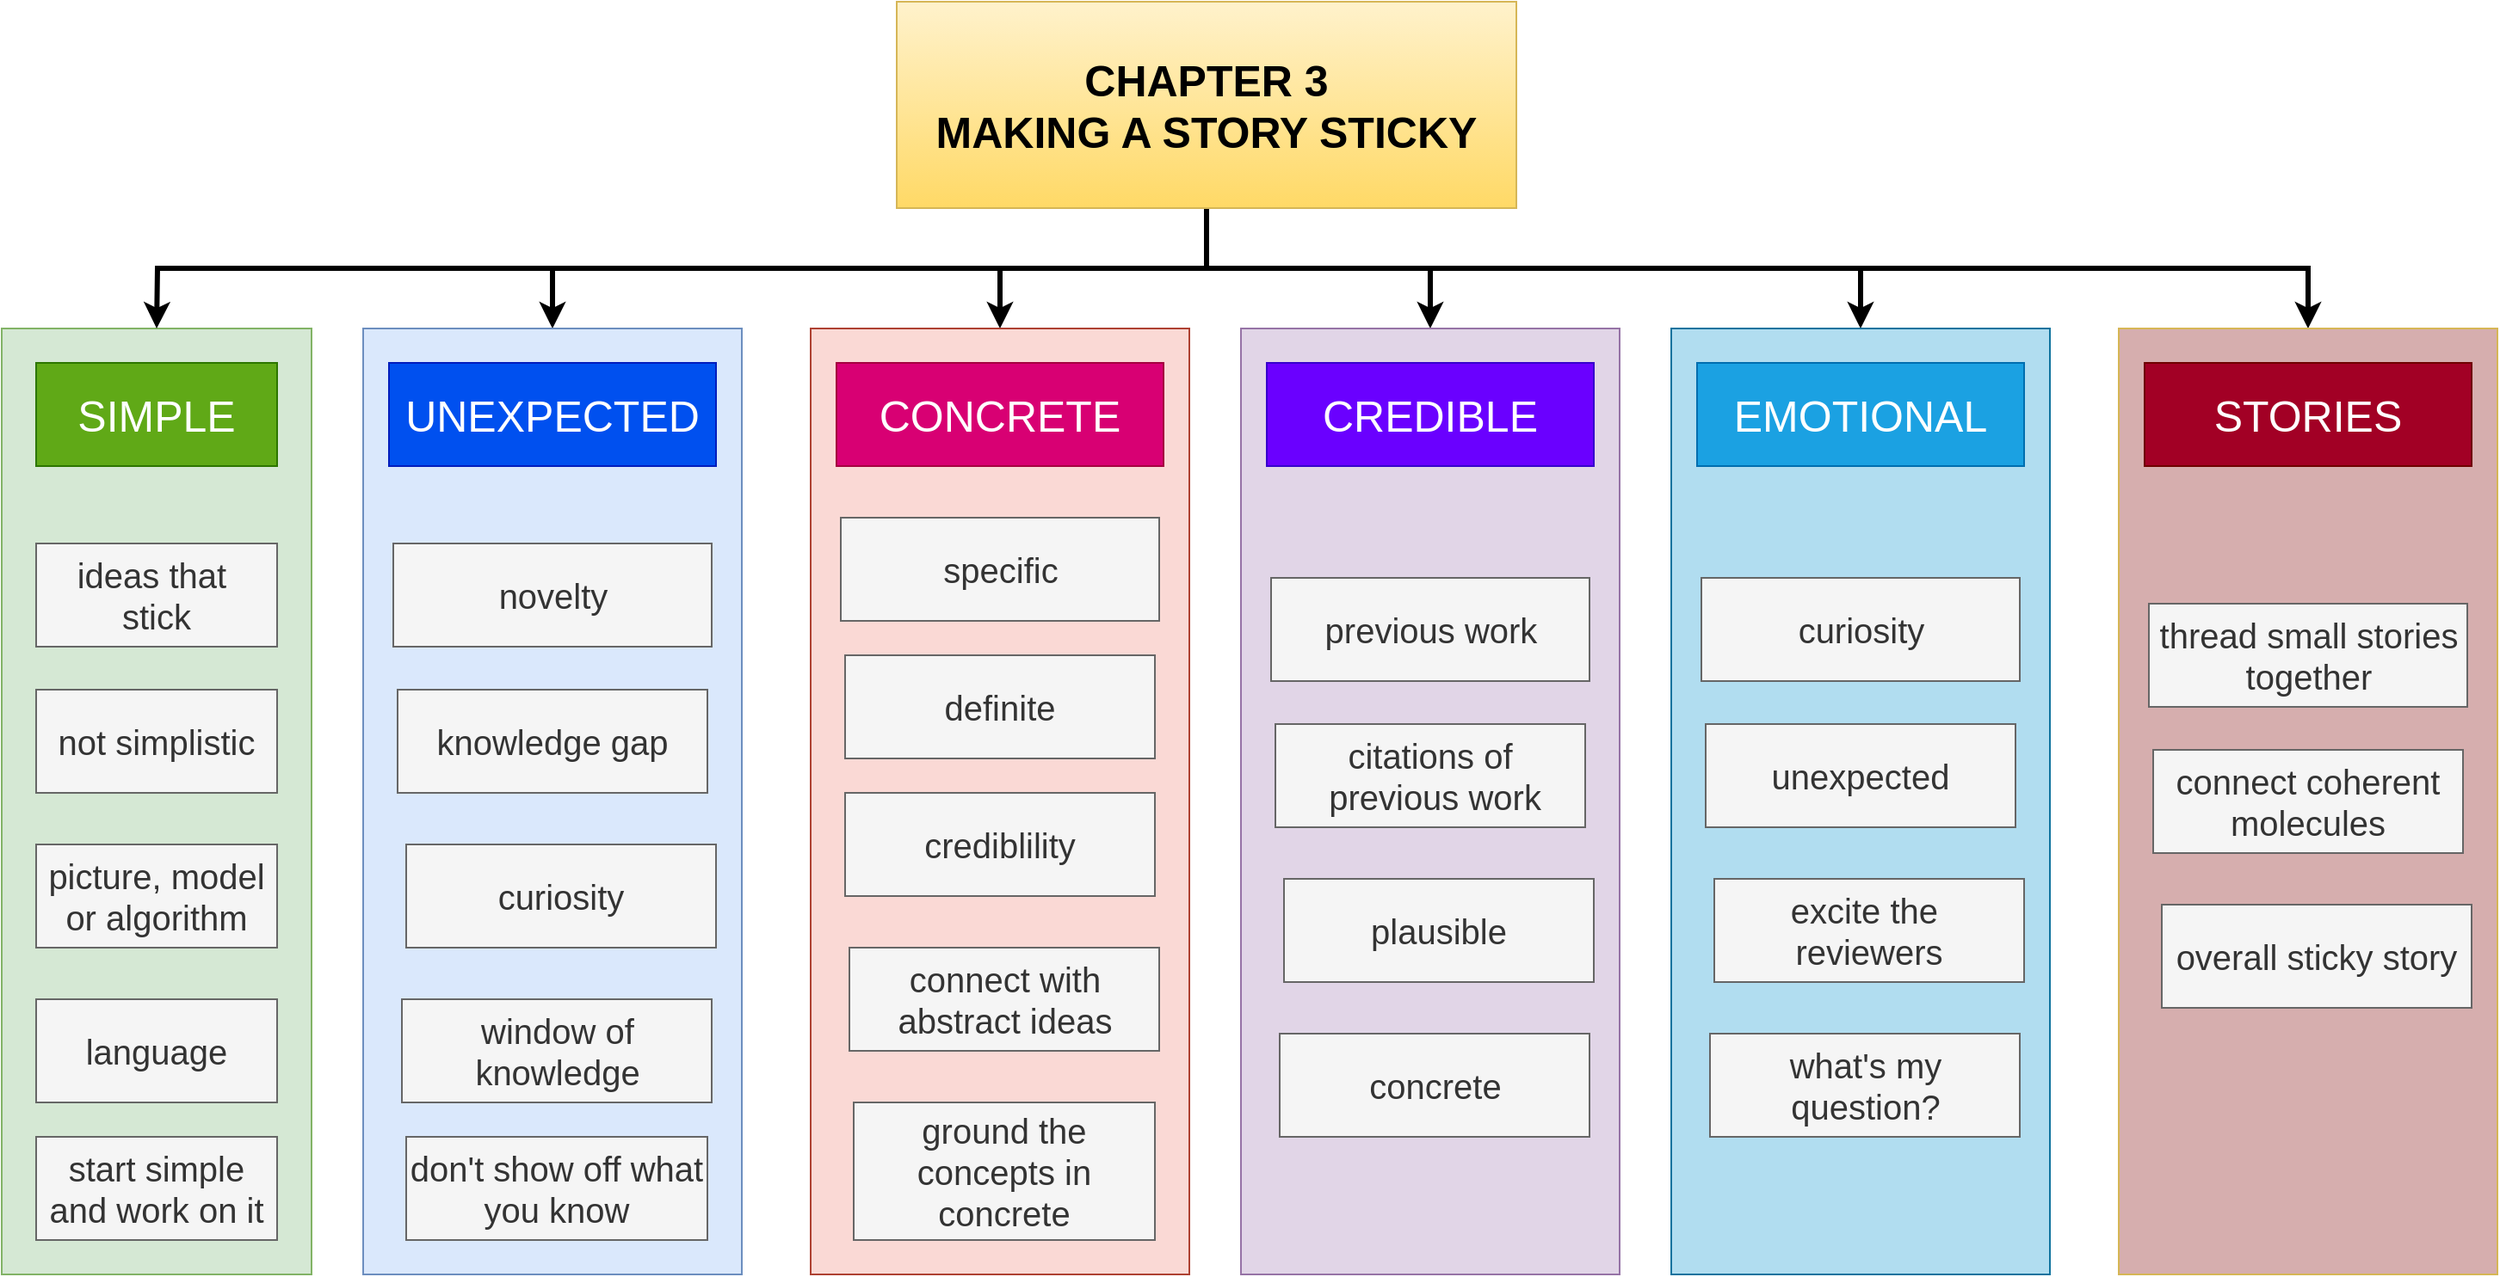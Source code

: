 <mxfile version="24.4.8" type="github">
  <diagram name="Page-1" id="F7W0f6xDWh8SOJDWMnaS">
    <mxGraphModel dx="2787" dy="1009" grid="1" gridSize="10" guides="1" tooltips="1" connect="1" arrows="1" fold="1" page="1" pageScale="1" pageWidth="1100" pageHeight="850" math="0" shadow="0">
      <root>
        <mxCell id="0" />
        <mxCell id="1" parent="0" />
        <mxCell id="rNBWAqqBrENJBmE4Uvwk-25" value="" style="rounded=0;whiteSpace=wrap;html=1;fillColor=#d5e8d4;strokeColor=#82b366;" vertex="1" parent="1">
          <mxGeometry x="-80" y="240" width="180" height="550" as="geometry" />
        </mxCell>
        <mxCell id="rNBWAqqBrENJBmE4Uvwk-8" style="edgeStyle=orthogonalEdgeStyle;rounded=0;orthogonalLoop=1;jettySize=auto;html=1;exitX=0.5;exitY=1;exitDx=0;exitDy=0;strokeWidth=3;" edge="1" parent="1" source="rNBWAqqBrENJBmE4Uvwk-1">
          <mxGeometry relative="1" as="geometry">
            <mxPoint x="10" y="240" as="targetPoint" />
          </mxGeometry>
        </mxCell>
        <mxCell id="rNBWAqqBrENJBmE4Uvwk-33" style="edgeStyle=orthogonalEdgeStyle;rounded=0;orthogonalLoop=1;jettySize=auto;html=1;exitX=0.5;exitY=1;exitDx=0;exitDy=0;entryX=0.5;entryY=0;entryDx=0;entryDy=0;strokeWidth=3;" edge="1" parent="1" source="rNBWAqqBrENJBmE4Uvwk-1" target="rNBWAqqBrENJBmE4Uvwk-26">
          <mxGeometry relative="1" as="geometry">
            <Array as="points">
              <mxPoint x="620" y="205" />
              <mxPoint x="240" y="205" />
            </Array>
          </mxGeometry>
        </mxCell>
        <mxCell id="rNBWAqqBrENJBmE4Uvwk-64" style="edgeStyle=orthogonalEdgeStyle;rounded=0;orthogonalLoop=1;jettySize=auto;html=1;exitX=0.5;exitY=1;exitDx=0;exitDy=0;entryX=0.5;entryY=0;entryDx=0;entryDy=0;strokeWidth=3;" edge="1" parent="1" source="rNBWAqqBrENJBmE4Uvwk-1" target="rNBWAqqBrENJBmE4Uvwk-36">
          <mxGeometry relative="1" as="geometry" />
        </mxCell>
        <mxCell id="rNBWAqqBrENJBmE4Uvwk-65" style="edgeStyle=orthogonalEdgeStyle;rounded=0;orthogonalLoop=1;jettySize=auto;html=1;exitX=0.5;exitY=1;exitDx=0;exitDy=0;entryX=0.5;entryY=0;entryDx=0;entryDy=0;strokeWidth=3;" edge="1" parent="1" source="rNBWAqqBrENJBmE4Uvwk-1" target="rNBWAqqBrENJBmE4Uvwk-43">
          <mxGeometry relative="1" as="geometry" />
        </mxCell>
        <mxCell id="rNBWAqqBrENJBmE4Uvwk-66" style="edgeStyle=orthogonalEdgeStyle;rounded=0;orthogonalLoop=1;jettySize=auto;html=1;exitX=0.5;exitY=1;exitDx=0;exitDy=0;entryX=0.5;entryY=0;entryDx=0;entryDy=0;strokeWidth=3;" edge="1" parent="1" source="rNBWAqqBrENJBmE4Uvwk-1" target="rNBWAqqBrENJBmE4Uvwk-50">
          <mxGeometry relative="1" as="geometry" />
        </mxCell>
        <mxCell id="rNBWAqqBrENJBmE4Uvwk-67" style="edgeStyle=orthogonalEdgeStyle;rounded=0;orthogonalLoop=1;jettySize=auto;html=1;exitX=0.5;exitY=1;exitDx=0;exitDy=0;entryX=0.5;entryY=0;entryDx=0;entryDy=0;strokeWidth=3;" edge="1" parent="1" source="rNBWAqqBrENJBmE4Uvwk-1" target="rNBWAqqBrENJBmE4Uvwk-57">
          <mxGeometry relative="1" as="geometry" />
        </mxCell>
        <mxCell id="rNBWAqqBrENJBmE4Uvwk-1" value="CHAPTER 3&lt;div style=&quot;font-size: 25px;&quot;&gt;MAKING A STORY STICKY&lt;/div&gt;" style="rounded=0;whiteSpace=wrap;html=1;fillColor=#fff2cc;fontSize=25;strokeColor=#d6b656;fontStyle=1;gradientColor=#ffd966;fontColor=#000000;" vertex="1" parent="1">
          <mxGeometry x="440" y="50" width="360" height="120" as="geometry" />
        </mxCell>
        <mxCell id="rNBWAqqBrENJBmE4Uvwk-7" value="SIMPLE" style="rounded=0;whiteSpace=wrap;html=1;fillColor=#60a917;strokeColor=#2D7600;fontSize=25;fontColor=#ffffff;" vertex="1" parent="1">
          <mxGeometry x="-60" y="260" width="140" height="60" as="geometry" />
        </mxCell>
        <mxCell id="rNBWAqqBrENJBmE4Uvwk-21" value="ideas that&amp;nbsp;&lt;div&gt;stick&lt;/div&gt;" style="rounded=0;whiteSpace=wrap;html=1;fillColor=#f5f5f5;strokeColor=#666666;fontSize=20;fontColor=#333333;" vertex="1" parent="1">
          <mxGeometry x="-60" y="365" width="140" height="60" as="geometry" />
        </mxCell>
        <mxCell id="rNBWAqqBrENJBmE4Uvwk-22" value="not simplistic" style="rounded=0;whiteSpace=wrap;html=1;fillColor=#f5f5f5;strokeColor=#666666;fontSize=20;fontColor=#333333;" vertex="1" parent="1">
          <mxGeometry x="-60" y="450" width="140" height="60" as="geometry" />
        </mxCell>
        <mxCell id="rNBWAqqBrENJBmE4Uvwk-23" value="picture, model or algorithm" style="rounded=0;whiteSpace=wrap;html=1;fillColor=#f5f5f5;strokeColor=#666666;fontSize=20;fontColor=#333333;" vertex="1" parent="1">
          <mxGeometry x="-60" y="540" width="140" height="60" as="geometry" />
        </mxCell>
        <mxCell id="rNBWAqqBrENJBmE4Uvwk-24" value="language" style="rounded=0;whiteSpace=wrap;html=1;fillColor=#f5f5f5;strokeColor=#666666;fontSize=20;fontColor=#333333;" vertex="1" parent="1">
          <mxGeometry x="-60" y="630" width="140" height="60" as="geometry" />
        </mxCell>
        <mxCell id="rNBWAqqBrENJBmE4Uvwk-26" value="" style="rounded=0;whiteSpace=wrap;html=1;fillColor=#dae8fc;strokeColor=#6c8ebf;" vertex="1" parent="1">
          <mxGeometry x="130" y="240" width="220" height="550" as="geometry" />
        </mxCell>
        <mxCell id="rNBWAqqBrENJBmE4Uvwk-27" value="UNEXPECTED" style="rounded=0;whiteSpace=wrap;html=1;fillColor=#0050ef;strokeColor=#001DBC;fontSize=25;fontColor=#ffffff;" vertex="1" parent="1">
          <mxGeometry x="145" y="260" width="190" height="60" as="geometry" />
        </mxCell>
        <mxCell id="rNBWAqqBrENJBmE4Uvwk-28" value="novelty" style="rounded=0;whiteSpace=wrap;html=1;fillColor=#f5f5f5;strokeColor=#666666;fontSize=20;fontColor=#333333;" vertex="1" parent="1">
          <mxGeometry x="147.5" y="365" width="185" height="60" as="geometry" />
        </mxCell>
        <mxCell id="rNBWAqqBrENJBmE4Uvwk-29" value="knowledge gap" style="rounded=0;whiteSpace=wrap;html=1;fillColor=#f5f5f5;strokeColor=#666666;fontSize=20;fontColor=#333333;" vertex="1" parent="1">
          <mxGeometry x="150" y="450" width="180" height="60" as="geometry" />
        </mxCell>
        <mxCell id="rNBWAqqBrENJBmE4Uvwk-30" value="curiosity" style="rounded=0;whiteSpace=wrap;html=1;fillColor=#f5f5f5;strokeColor=#666666;fontSize=20;fontColor=#333333;" vertex="1" parent="1">
          <mxGeometry x="155" y="540" width="180" height="60" as="geometry" />
        </mxCell>
        <mxCell id="rNBWAqqBrENJBmE4Uvwk-31" value="window of knowledge" style="rounded=0;whiteSpace=wrap;html=1;fillColor=#f5f5f5;strokeColor=#666666;fontSize=20;fontColor=#333333;" vertex="1" parent="1">
          <mxGeometry x="152.5" y="630" width="180" height="60" as="geometry" />
        </mxCell>
        <mxCell id="rNBWAqqBrENJBmE4Uvwk-34" value="start simple and work on it" style="rounded=0;whiteSpace=wrap;html=1;fillColor=#f5f5f5;strokeColor=#666666;fontSize=20;fontColor=#333333;" vertex="1" parent="1">
          <mxGeometry x="-60" y="710" width="140" height="60" as="geometry" />
        </mxCell>
        <mxCell id="rNBWAqqBrENJBmE4Uvwk-35" value="don&#39;t show off what you know" style="rounded=0;whiteSpace=wrap;html=1;fillColor=#f5f5f5;strokeColor=#666666;fontSize=20;fontColor=#333333;" vertex="1" parent="1">
          <mxGeometry x="155" y="710" width="175" height="60" as="geometry" />
        </mxCell>
        <mxCell id="rNBWAqqBrENJBmE4Uvwk-36" value="" style="rounded=0;whiteSpace=wrap;html=1;fillColor=#fad9d5;strokeColor=#ae4132;" vertex="1" parent="1">
          <mxGeometry x="390" y="240" width="220" height="550" as="geometry" />
        </mxCell>
        <mxCell id="rNBWAqqBrENJBmE4Uvwk-37" value="CONCRETE" style="rounded=0;whiteSpace=wrap;html=1;fillColor=#d80073;strokeColor=#A50040;fontSize=25;fontColor=#ffffff;" vertex="1" parent="1">
          <mxGeometry x="405" y="260" width="190" height="60" as="geometry" />
        </mxCell>
        <mxCell id="rNBWAqqBrENJBmE4Uvwk-38" value="specific" style="rounded=0;whiteSpace=wrap;html=1;fillColor=#f5f5f5;strokeColor=#666666;fontSize=20;fontColor=#333333;" vertex="1" parent="1">
          <mxGeometry x="407.5" y="350" width="185" height="60" as="geometry" />
        </mxCell>
        <mxCell id="rNBWAqqBrENJBmE4Uvwk-39" value="definite" style="rounded=0;whiteSpace=wrap;html=1;fillColor=#f5f5f5;strokeColor=#666666;fontSize=20;fontColor=#333333;" vertex="1" parent="1">
          <mxGeometry x="410" y="430" width="180" height="60" as="geometry" />
        </mxCell>
        <mxCell id="rNBWAqqBrENJBmE4Uvwk-40" value="crediblility" style="rounded=0;whiteSpace=wrap;html=1;fillColor=#f5f5f5;strokeColor=#666666;fontSize=20;fontColor=#333333;" vertex="1" parent="1">
          <mxGeometry x="410" y="510" width="180" height="60" as="geometry" />
        </mxCell>
        <mxCell id="rNBWAqqBrENJBmE4Uvwk-41" value="connect with abstract ideas" style="rounded=0;whiteSpace=wrap;html=1;fillColor=#f5f5f5;strokeColor=#666666;fontSize=20;fontColor=#333333;" vertex="1" parent="1">
          <mxGeometry x="412.5" y="600" width="180" height="60" as="geometry" />
        </mxCell>
        <mxCell id="rNBWAqqBrENJBmE4Uvwk-42" value="ground the concepts in concrete" style="rounded=0;whiteSpace=wrap;html=1;fillColor=#f5f5f5;strokeColor=#666666;fontSize=20;fontColor=#333333;" vertex="1" parent="1">
          <mxGeometry x="415" y="690" width="175" height="80" as="geometry" />
        </mxCell>
        <mxCell id="rNBWAqqBrENJBmE4Uvwk-43" value="" style="rounded=0;whiteSpace=wrap;html=1;fillColor=#e1d5e7;strokeColor=#9673a6;" vertex="1" parent="1">
          <mxGeometry x="640" y="240" width="220" height="550" as="geometry" />
        </mxCell>
        <mxCell id="rNBWAqqBrENJBmE4Uvwk-44" value="CREDIBLE" style="rounded=0;whiteSpace=wrap;html=1;fillColor=#6a00ff;strokeColor=#3700CC;fontSize=25;fontColor=#ffffff;" vertex="1" parent="1">
          <mxGeometry x="655" y="260" width="190" height="60" as="geometry" />
        </mxCell>
        <mxCell id="rNBWAqqBrENJBmE4Uvwk-45" value="previous work" style="rounded=0;whiteSpace=wrap;html=1;fillColor=#f5f5f5;strokeColor=#666666;fontSize=20;fontColor=#333333;" vertex="1" parent="1">
          <mxGeometry x="657.5" y="385" width="185" height="60" as="geometry" />
        </mxCell>
        <mxCell id="rNBWAqqBrENJBmE4Uvwk-46" value="citations of&lt;div&gt;&amp;nbsp;previous work&lt;/div&gt;" style="rounded=0;whiteSpace=wrap;html=1;fillColor=#f5f5f5;strokeColor=#666666;fontSize=20;fontColor=#333333;" vertex="1" parent="1">
          <mxGeometry x="660" y="470" width="180" height="60" as="geometry" />
        </mxCell>
        <mxCell id="rNBWAqqBrENJBmE4Uvwk-47" value="plausible" style="rounded=0;whiteSpace=wrap;html=1;fillColor=#f5f5f5;strokeColor=#666666;fontSize=20;fontColor=#333333;" vertex="1" parent="1">
          <mxGeometry x="665" y="560" width="180" height="60" as="geometry" />
        </mxCell>
        <mxCell id="rNBWAqqBrENJBmE4Uvwk-48" value="concrete" style="rounded=0;whiteSpace=wrap;html=1;fillColor=#f5f5f5;strokeColor=#666666;fontSize=20;fontColor=#333333;" vertex="1" parent="1">
          <mxGeometry x="662.5" y="650" width="180" height="60" as="geometry" />
        </mxCell>
        <mxCell id="rNBWAqqBrENJBmE4Uvwk-50" value="" style="rounded=0;whiteSpace=wrap;html=1;fillColor=#b1ddf0;strokeColor=#10739e;" vertex="1" parent="1">
          <mxGeometry x="890" y="240" width="220" height="550" as="geometry" />
        </mxCell>
        <mxCell id="rNBWAqqBrENJBmE4Uvwk-51" value="EMOTIONAL" style="rounded=0;whiteSpace=wrap;html=1;fillColor=#1ba1e2;strokeColor=#006EAF;fontSize=25;fontColor=#ffffff;" vertex="1" parent="1">
          <mxGeometry x="905" y="260" width="190" height="60" as="geometry" />
        </mxCell>
        <mxCell id="rNBWAqqBrENJBmE4Uvwk-52" value="curiosity" style="rounded=0;whiteSpace=wrap;html=1;fillColor=#f5f5f5;strokeColor=#666666;fontSize=20;fontColor=#333333;" vertex="1" parent="1">
          <mxGeometry x="907.5" y="385" width="185" height="60" as="geometry" />
        </mxCell>
        <mxCell id="rNBWAqqBrENJBmE4Uvwk-53" value="unexpected" style="rounded=0;whiteSpace=wrap;html=1;fillColor=#f5f5f5;strokeColor=#666666;fontSize=20;fontColor=#333333;" vertex="1" parent="1">
          <mxGeometry x="910" y="470" width="180" height="60" as="geometry" />
        </mxCell>
        <mxCell id="rNBWAqqBrENJBmE4Uvwk-54" value="excite the&amp;nbsp;&lt;div&gt;reviewers&lt;/div&gt;" style="rounded=0;whiteSpace=wrap;html=1;fillColor=#f5f5f5;strokeColor=#666666;fontSize=20;fontColor=#333333;" vertex="1" parent="1">
          <mxGeometry x="915" y="560" width="180" height="60" as="geometry" />
        </mxCell>
        <mxCell id="rNBWAqqBrENJBmE4Uvwk-55" value="what&#39;s my question?" style="rounded=0;whiteSpace=wrap;html=1;fillColor=#f5f5f5;strokeColor=#666666;fontSize=20;fontColor=#333333;" vertex="1" parent="1">
          <mxGeometry x="912.5" y="650" width="180" height="60" as="geometry" />
        </mxCell>
        <mxCell id="rNBWAqqBrENJBmE4Uvwk-57" value="" style="rounded=0;whiteSpace=wrap;html=1;fillColor=#D6AEAE;strokeColor=#d6b656;" vertex="1" parent="1">
          <mxGeometry x="1150" y="240" width="220" height="550" as="geometry" />
        </mxCell>
        <mxCell id="rNBWAqqBrENJBmE4Uvwk-58" value="STORIES" style="rounded=0;whiteSpace=wrap;html=1;fillColor=#a20025;strokeColor=#6F0000;fontSize=25;fontColor=#ffffff;" vertex="1" parent="1">
          <mxGeometry x="1165" y="260" width="190" height="60" as="geometry" />
        </mxCell>
        <mxCell id="rNBWAqqBrENJBmE4Uvwk-59" value="thread small stories together" style="rounded=0;whiteSpace=wrap;html=1;fillColor=#f5f5f5;strokeColor=#666666;fontSize=20;fontColor=#333333;" vertex="1" parent="1">
          <mxGeometry x="1167.5" y="400" width="185" height="60" as="geometry" />
        </mxCell>
        <mxCell id="rNBWAqqBrENJBmE4Uvwk-60" value="connect coherent molecules" style="rounded=0;whiteSpace=wrap;html=1;fillColor=#f5f5f5;strokeColor=#666666;fontSize=20;fontColor=#333333;" vertex="1" parent="1">
          <mxGeometry x="1170" y="485" width="180" height="60" as="geometry" />
        </mxCell>
        <mxCell id="rNBWAqqBrENJBmE4Uvwk-61" value="overall sticky story" style="rounded=0;whiteSpace=wrap;html=1;fillColor=#f5f5f5;strokeColor=#666666;fontSize=20;fontColor=#333333;" vertex="1" parent="1">
          <mxGeometry x="1175" y="575" width="180" height="60" as="geometry" />
        </mxCell>
      </root>
    </mxGraphModel>
  </diagram>
</mxfile>
